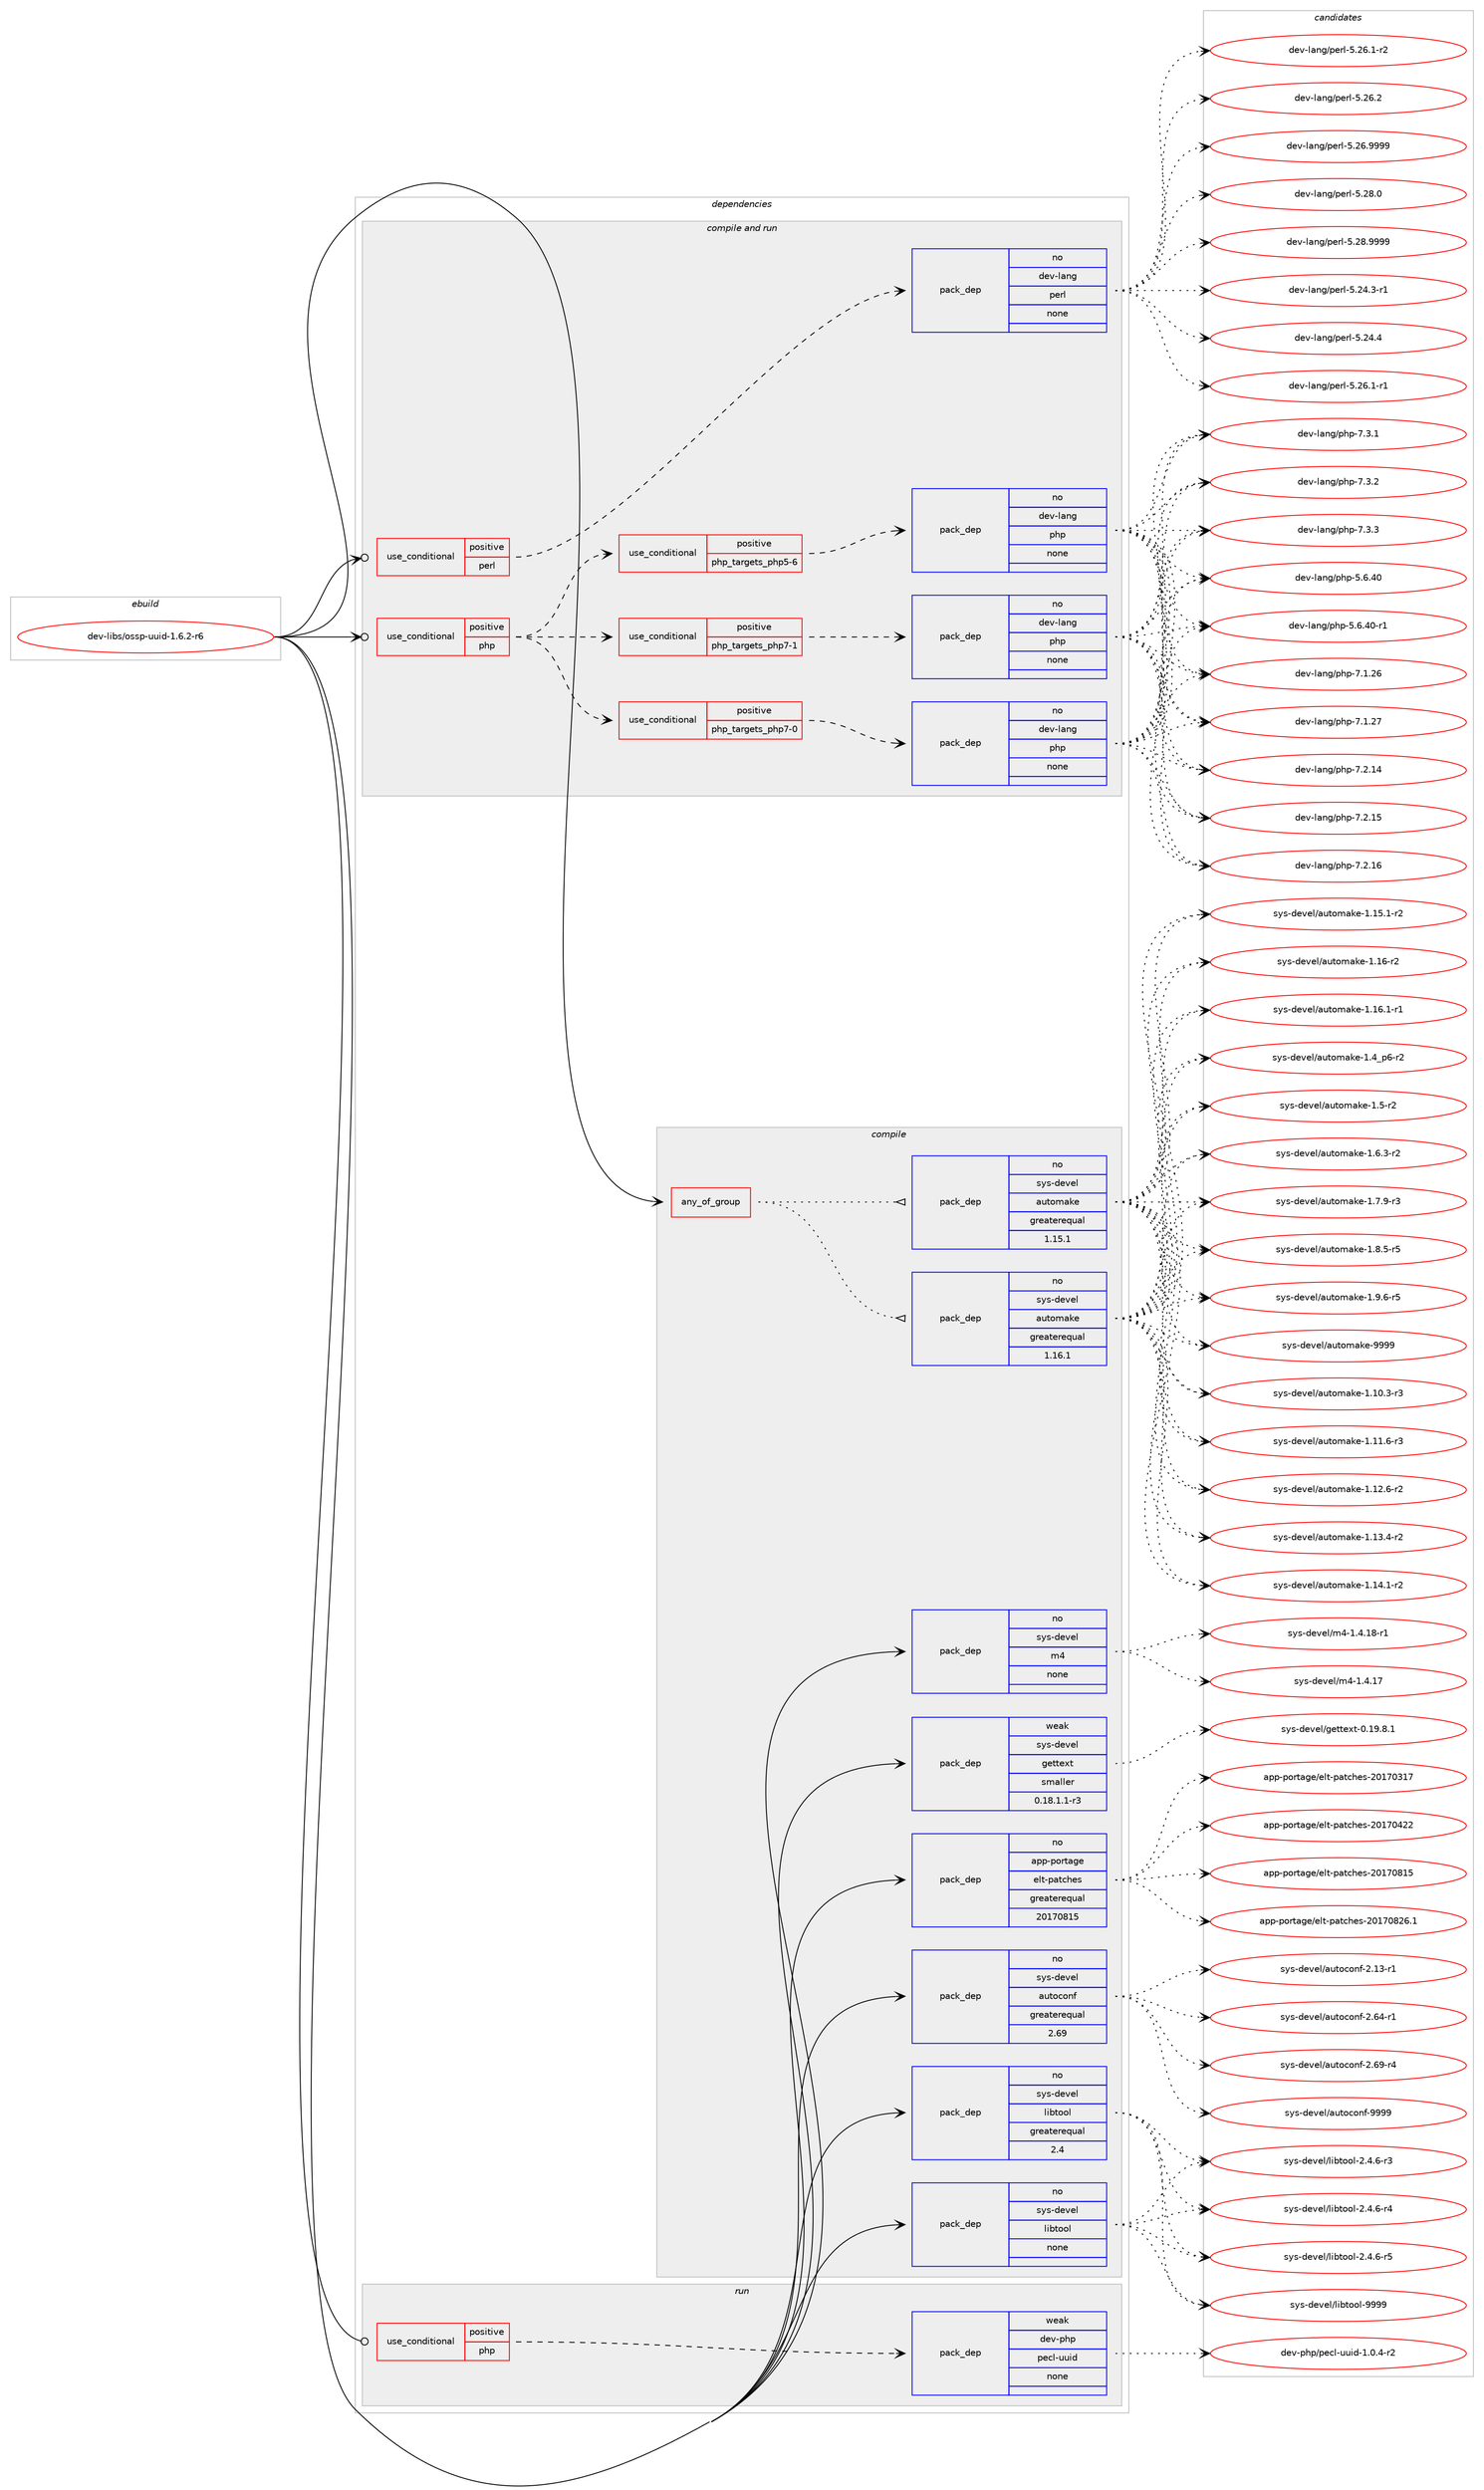 digraph prolog {

# *************
# Graph options
# *************

newrank=true;
concentrate=true;
compound=true;
graph [rankdir=LR,fontname=Helvetica,fontsize=10,ranksep=1.5];#, ranksep=2.5, nodesep=0.2];
edge  [arrowhead=vee];
node  [fontname=Helvetica,fontsize=10];

# **********
# The ebuild
# **********

subgraph cluster_leftcol {
color=gray;
rank=same;
label=<<i>ebuild</i>>;
id [label="dev-libs/ossp-uuid-1.6.2-r6", color=red, width=4, href="../dev-libs/ossp-uuid-1.6.2-r6.svg"];
}

# ****************
# The dependencies
# ****************

subgraph cluster_midcol {
color=gray;
label=<<i>dependencies</i>>;
subgraph cluster_compile {
fillcolor="#eeeeee";
style=filled;
label=<<i>compile</i>>;
subgraph any22392 {
dependency1371264 [label=<<TABLE BORDER="0" CELLBORDER="1" CELLSPACING="0" CELLPADDING="4"><TR><TD CELLPADDING="10">any_of_group</TD></TR></TABLE>>, shape=none, color=red];subgraph pack981557 {
dependency1371265 [label=<<TABLE BORDER="0" CELLBORDER="1" CELLSPACING="0" CELLPADDING="4" WIDTH="220"><TR><TD ROWSPAN="6" CELLPADDING="30">pack_dep</TD></TR><TR><TD WIDTH="110">no</TD></TR><TR><TD>sys-devel</TD></TR><TR><TD>automake</TD></TR><TR><TD>greaterequal</TD></TR><TR><TD>1.16.1</TD></TR></TABLE>>, shape=none, color=blue];
}
dependency1371264:e -> dependency1371265:w [weight=20,style="dotted",arrowhead="oinv"];
subgraph pack981558 {
dependency1371266 [label=<<TABLE BORDER="0" CELLBORDER="1" CELLSPACING="0" CELLPADDING="4" WIDTH="220"><TR><TD ROWSPAN="6" CELLPADDING="30">pack_dep</TD></TR><TR><TD WIDTH="110">no</TD></TR><TR><TD>sys-devel</TD></TR><TR><TD>automake</TD></TR><TR><TD>greaterequal</TD></TR><TR><TD>1.15.1</TD></TR></TABLE>>, shape=none, color=blue];
}
dependency1371264:e -> dependency1371266:w [weight=20,style="dotted",arrowhead="oinv"];
}
id:e -> dependency1371264:w [weight=20,style="solid",arrowhead="vee"];
subgraph pack981559 {
dependency1371267 [label=<<TABLE BORDER="0" CELLBORDER="1" CELLSPACING="0" CELLPADDING="4" WIDTH="220"><TR><TD ROWSPAN="6" CELLPADDING="30">pack_dep</TD></TR><TR><TD WIDTH="110">no</TD></TR><TR><TD>app-portage</TD></TR><TR><TD>elt-patches</TD></TR><TR><TD>greaterequal</TD></TR><TR><TD>20170815</TD></TR></TABLE>>, shape=none, color=blue];
}
id:e -> dependency1371267:w [weight=20,style="solid",arrowhead="vee"];
subgraph pack981560 {
dependency1371268 [label=<<TABLE BORDER="0" CELLBORDER="1" CELLSPACING="0" CELLPADDING="4" WIDTH="220"><TR><TD ROWSPAN="6" CELLPADDING="30">pack_dep</TD></TR><TR><TD WIDTH="110">no</TD></TR><TR><TD>sys-devel</TD></TR><TR><TD>autoconf</TD></TR><TR><TD>greaterequal</TD></TR><TR><TD>2.69</TD></TR></TABLE>>, shape=none, color=blue];
}
id:e -> dependency1371268:w [weight=20,style="solid",arrowhead="vee"];
subgraph pack981561 {
dependency1371269 [label=<<TABLE BORDER="0" CELLBORDER="1" CELLSPACING="0" CELLPADDING="4" WIDTH="220"><TR><TD ROWSPAN="6" CELLPADDING="30">pack_dep</TD></TR><TR><TD WIDTH="110">no</TD></TR><TR><TD>sys-devel</TD></TR><TR><TD>libtool</TD></TR><TR><TD>greaterequal</TD></TR><TR><TD>2.4</TD></TR></TABLE>>, shape=none, color=blue];
}
id:e -> dependency1371269:w [weight=20,style="solid",arrowhead="vee"];
subgraph pack981562 {
dependency1371270 [label=<<TABLE BORDER="0" CELLBORDER="1" CELLSPACING="0" CELLPADDING="4" WIDTH="220"><TR><TD ROWSPAN="6" CELLPADDING="30">pack_dep</TD></TR><TR><TD WIDTH="110">no</TD></TR><TR><TD>sys-devel</TD></TR><TR><TD>libtool</TD></TR><TR><TD>none</TD></TR><TR><TD></TD></TR></TABLE>>, shape=none, color=blue];
}
id:e -> dependency1371270:w [weight=20,style="solid",arrowhead="vee"];
subgraph pack981563 {
dependency1371271 [label=<<TABLE BORDER="0" CELLBORDER="1" CELLSPACING="0" CELLPADDING="4" WIDTH="220"><TR><TD ROWSPAN="6" CELLPADDING="30">pack_dep</TD></TR><TR><TD WIDTH="110">no</TD></TR><TR><TD>sys-devel</TD></TR><TR><TD>m4</TD></TR><TR><TD>none</TD></TR><TR><TD></TD></TR></TABLE>>, shape=none, color=blue];
}
id:e -> dependency1371271:w [weight=20,style="solid",arrowhead="vee"];
subgraph pack981564 {
dependency1371272 [label=<<TABLE BORDER="0" CELLBORDER="1" CELLSPACING="0" CELLPADDING="4" WIDTH="220"><TR><TD ROWSPAN="6" CELLPADDING="30">pack_dep</TD></TR><TR><TD WIDTH="110">weak</TD></TR><TR><TD>sys-devel</TD></TR><TR><TD>gettext</TD></TR><TR><TD>smaller</TD></TR><TR><TD>0.18.1.1-r3</TD></TR></TABLE>>, shape=none, color=blue];
}
id:e -> dependency1371272:w [weight=20,style="solid",arrowhead="vee"];
}
subgraph cluster_compileandrun {
fillcolor="#eeeeee";
style=filled;
label=<<i>compile and run</i>>;
subgraph cond366751 {
dependency1371273 [label=<<TABLE BORDER="0" CELLBORDER="1" CELLSPACING="0" CELLPADDING="4"><TR><TD ROWSPAN="3" CELLPADDING="10">use_conditional</TD></TR><TR><TD>positive</TD></TR><TR><TD>perl</TD></TR></TABLE>>, shape=none, color=red];
subgraph pack981565 {
dependency1371274 [label=<<TABLE BORDER="0" CELLBORDER="1" CELLSPACING="0" CELLPADDING="4" WIDTH="220"><TR><TD ROWSPAN="6" CELLPADDING="30">pack_dep</TD></TR><TR><TD WIDTH="110">no</TD></TR><TR><TD>dev-lang</TD></TR><TR><TD>perl</TD></TR><TR><TD>none</TD></TR><TR><TD></TD></TR></TABLE>>, shape=none, color=blue];
}
dependency1371273:e -> dependency1371274:w [weight=20,style="dashed",arrowhead="vee"];
}
id:e -> dependency1371273:w [weight=20,style="solid",arrowhead="odotvee"];
subgraph cond366752 {
dependency1371275 [label=<<TABLE BORDER="0" CELLBORDER="1" CELLSPACING="0" CELLPADDING="4"><TR><TD ROWSPAN="3" CELLPADDING="10">use_conditional</TD></TR><TR><TD>positive</TD></TR><TR><TD>php</TD></TR></TABLE>>, shape=none, color=red];
subgraph cond366753 {
dependency1371276 [label=<<TABLE BORDER="0" CELLBORDER="1" CELLSPACING="0" CELLPADDING="4"><TR><TD ROWSPAN="3" CELLPADDING="10">use_conditional</TD></TR><TR><TD>positive</TD></TR><TR><TD>php_targets_php5-6</TD></TR></TABLE>>, shape=none, color=red];
subgraph pack981566 {
dependency1371277 [label=<<TABLE BORDER="0" CELLBORDER="1" CELLSPACING="0" CELLPADDING="4" WIDTH="220"><TR><TD ROWSPAN="6" CELLPADDING="30">pack_dep</TD></TR><TR><TD WIDTH="110">no</TD></TR><TR><TD>dev-lang</TD></TR><TR><TD>php</TD></TR><TR><TD>none</TD></TR><TR><TD></TD></TR></TABLE>>, shape=none, color=blue];
}
dependency1371276:e -> dependency1371277:w [weight=20,style="dashed",arrowhead="vee"];
}
dependency1371275:e -> dependency1371276:w [weight=20,style="dashed",arrowhead="vee"];
subgraph cond366754 {
dependency1371278 [label=<<TABLE BORDER="0" CELLBORDER="1" CELLSPACING="0" CELLPADDING="4"><TR><TD ROWSPAN="3" CELLPADDING="10">use_conditional</TD></TR><TR><TD>positive</TD></TR><TR><TD>php_targets_php7-0</TD></TR></TABLE>>, shape=none, color=red];
subgraph pack981567 {
dependency1371279 [label=<<TABLE BORDER="0" CELLBORDER="1" CELLSPACING="0" CELLPADDING="4" WIDTH="220"><TR><TD ROWSPAN="6" CELLPADDING="30">pack_dep</TD></TR><TR><TD WIDTH="110">no</TD></TR><TR><TD>dev-lang</TD></TR><TR><TD>php</TD></TR><TR><TD>none</TD></TR><TR><TD></TD></TR></TABLE>>, shape=none, color=blue];
}
dependency1371278:e -> dependency1371279:w [weight=20,style="dashed",arrowhead="vee"];
}
dependency1371275:e -> dependency1371278:w [weight=20,style="dashed",arrowhead="vee"];
subgraph cond366755 {
dependency1371280 [label=<<TABLE BORDER="0" CELLBORDER="1" CELLSPACING="0" CELLPADDING="4"><TR><TD ROWSPAN="3" CELLPADDING="10">use_conditional</TD></TR><TR><TD>positive</TD></TR><TR><TD>php_targets_php7-1</TD></TR></TABLE>>, shape=none, color=red];
subgraph pack981568 {
dependency1371281 [label=<<TABLE BORDER="0" CELLBORDER="1" CELLSPACING="0" CELLPADDING="4" WIDTH="220"><TR><TD ROWSPAN="6" CELLPADDING="30">pack_dep</TD></TR><TR><TD WIDTH="110">no</TD></TR><TR><TD>dev-lang</TD></TR><TR><TD>php</TD></TR><TR><TD>none</TD></TR><TR><TD></TD></TR></TABLE>>, shape=none, color=blue];
}
dependency1371280:e -> dependency1371281:w [weight=20,style="dashed",arrowhead="vee"];
}
dependency1371275:e -> dependency1371280:w [weight=20,style="dashed",arrowhead="vee"];
}
id:e -> dependency1371275:w [weight=20,style="solid",arrowhead="odotvee"];
}
subgraph cluster_run {
fillcolor="#eeeeee";
style=filled;
label=<<i>run</i>>;
subgraph cond366756 {
dependency1371282 [label=<<TABLE BORDER="0" CELLBORDER="1" CELLSPACING="0" CELLPADDING="4"><TR><TD ROWSPAN="3" CELLPADDING="10">use_conditional</TD></TR><TR><TD>positive</TD></TR><TR><TD>php</TD></TR></TABLE>>, shape=none, color=red];
subgraph pack981569 {
dependency1371283 [label=<<TABLE BORDER="0" CELLBORDER="1" CELLSPACING="0" CELLPADDING="4" WIDTH="220"><TR><TD ROWSPAN="6" CELLPADDING="30">pack_dep</TD></TR><TR><TD WIDTH="110">weak</TD></TR><TR><TD>dev-php</TD></TR><TR><TD>pecl-uuid</TD></TR><TR><TD>none</TD></TR><TR><TD></TD></TR></TABLE>>, shape=none, color=blue];
}
dependency1371282:e -> dependency1371283:w [weight=20,style="dashed",arrowhead="vee"];
}
id:e -> dependency1371282:w [weight=20,style="solid",arrowhead="odot"];
}
}

# **************
# The candidates
# **************

subgraph cluster_choices {
rank=same;
color=gray;
label=<<i>candidates</i>>;

subgraph choice981557 {
color=black;
nodesep=1;
choice11512111545100101118101108479711711611110997107101454946494846514511451 [label="sys-devel/automake-1.10.3-r3", color=red, width=4,href="../sys-devel/automake-1.10.3-r3.svg"];
choice11512111545100101118101108479711711611110997107101454946494946544511451 [label="sys-devel/automake-1.11.6-r3", color=red, width=4,href="../sys-devel/automake-1.11.6-r3.svg"];
choice11512111545100101118101108479711711611110997107101454946495046544511450 [label="sys-devel/automake-1.12.6-r2", color=red, width=4,href="../sys-devel/automake-1.12.6-r2.svg"];
choice11512111545100101118101108479711711611110997107101454946495146524511450 [label="sys-devel/automake-1.13.4-r2", color=red, width=4,href="../sys-devel/automake-1.13.4-r2.svg"];
choice11512111545100101118101108479711711611110997107101454946495246494511450 [label="sys-devel/automake-1.14.1-r2", color=red, width=4,href="../sys-devel/automake-1.14.1-r2.svg"];
choice11512111545100101118101108479711711611110997107101454946495346494511450 [label="sys-devel/automake-1.15.1-r2", color=red, width=4,href="../sys-devel/automake-1.15.1-r2.svg"];
choice1151211154510010111810110847971171161111099710710145494649544511450 [label="sys-devel/automake-1.16-r2", color=red, width=4,href="../sys-devel/automake-1.16-r2.svg"];
choice11512111545100101118101108479711711611110997107101454946495446494511449 [label="sys-devel/automake-1.16.1-r1", color=red, width=4,href="../sys-devel/automake-1.16.1-r1.svg"];
choice115121115451001011181011084797117116111109971071014549465295112544511450 [label="sys-devel/automake-1.4_p6-r2", color=red, width=4,href="../sys-devel/automake-1.4_p6-r2.svg"];
choice11512111545100101118101108479711711611110997107101454946534511450 [label="sys-devel/automake-1.5-r2", color=red, width=4,href="../sys-devel/automake-1.5-r2.svg"];
choice115121115451001011181011084797117116111109971071014549465446514511450 [label="sys-devel/automake-1.6.3-r2", color=red, width=4,href="../sys-devel/automake-1.6.3-r2.svg"];
choice115121115451001011181011084797117116111109971071014549465546574511451 [label="sys-devel/automake-1.7.9-r3", color=red, width=4,href="../sys-devel/automake-1.7.9-r3.svg"];
choice115121115451001011181011084797117116111109971071014549465646534511453 [label="sys-devel/automake-1.8.5-r5", color=red, width=4,href="../sys-devel/automake-1.8.5-r5.svg"];
choice115121115451001011181011084797117116111109971071014549465746544511453 [label="sys-devel/automake-1.9.6-r5", color=red, width=4,href="../sys-devel/automake-1.9.6-r5.svg"];
choice115121115451001011181011084797117116111109971071014557575757 [label="sys-devel/automake-9999", color=red, width=4,href="../sys-devel/automake-9999.svg"];
dependency1371265:e -> choice11512111545100101118101108479711711611110997107101454946494846514511451:w [style=dotted,weight="100"];
dependency1371265:e -> choice11512111545100101118101108479711711611110997107101454946494946544511451:w [style=dotted,weight="100"];
dependency1371265:e -> choice11512111545100101118101108479711711611110997107101454946495046544511450:w [style=dotted,weight="100"];
dependency1371265:e -> choice11512111545100101118101108479711711611110997107101454946495146524511450:w [style=dotted,weight="100"];
dependency1371265:e -> choice11512111545100101118101108479711711611110997107101454946495246494511450:w [style=dotted,weight="100"];
dependency1371265:e -> choice11512111545100101118101108479711711611110997107101454946495346494511450:w [style=dotted,weight="100"];
dependency1371265:e -> choice1151211154510010111810110847971171161111099710710145494649544511450:w [style=dotted,weight="100"];
dependency1371265:e -> choice11512111545100101118101108479711711611110997107101454946495446494511449:w [style=dotted,weight="100"];
dependency1371265:e -> choice115121115451001011181011084797117116111109971071014549465295112544511450:w [style=dotted,weight="100"];
dependency1371265:e -> choice11512111545100101118101108479711711611110997107101454946534511450:w [style=dotted,weight="100"];
dependency1371265:e -> choice115121115451001011181011084797117116111109971071014549465446514511450:w [style=dotted,weight="100"];
dependency1371265:e -> choice115121115451001011181011084797117116111109971071014549465546574511451:w [style=dotted,weight="100"];
dependency1371265:e -> choice115121115451001011181011084797117116111109971071014549465646534511453:w [style=dotted,weight="100"];
dependency1371265:e -> choice115121115451001011181011084797117116111109971071014549465746544511453:w [style=dotted,weight="100"];
dependency1371265:e -> choice115121115451001011181011084797117116111109971071014557575757:w [style=dotted,weight="100"];
}
subgraph choice981558 {
color=black;
nodesep=1;
choice11512111545100101118101108479711711611110997107101454946494846514511451 [label="sys-devel/automake-1.10.3-r3", color=red, width=4,href="../sys-devel/automake-1.10.3-r3.svg"];
choice11512111545100101118101108479711711611110997107101454946494946544511451 [label="sys-devel/automake-1.11.6-r3", color=red, width=4,href="../sys-devel/automake-1.11.6-r3.svg"];
choice11512111545100101118101108479711711611110997107101454946495046544511450 [label="sys-devel/automake-1.12.6-r2", color=red, width=4,href="../sys-devel/automake-1.12.6-r2.svg"];
choice11512111545100101118101108479711711611110997107101454946495146524511450 [label="sys-devel/automake-1.13.4-r2", color=red, width=4,href="../sys-devel/automake-1.13.4-r2.svg"];
choice11512111545100101118101108479711711611110997107101454946495246494511450 [label="sys-devel/automake-1.14.1-r2", color=red, width=4,href="../sys-devel/automake-1.14.1-r2.svg"];
choice11512111545100101118101108479711711611110997107101454946495346494511450 [label="sys-devel/automake-1.15.1-r2", color=red, width=4,href="../sys-devel/automake-1.15.1-r2.svg"];
choice1151211154510010111810110847971171161111099710710145494649544511450 [label="sys-devel/automake-1.16-r2", color=red, width=4,href="../sys-devel/automake-1.16-r2.svg"];
choice11512111545100101118101108479711711611110997107101454946495446494511449 [label="sys-devel/automake-1.16.1-r1", color=red, width=4,href="../sys-devel/automake-1.16.1-r1.svg"];
choice115121115451001011181011084797117116111109971071014549465295112544511450 [label="sys-devel/automake-1.4_p6-r2", color=red, width=4,href="../sys-devel/automake-1.4_p6-r2.svg"];
choice11512111545100101118101108479711711611110997107101454946534511450 [label="sys-devel/automake-1.5-r2", color=red, width=4,href="../sys-devel/automake-1.5-r2.svg"];
choice115121115451001011181011084797117116111109971071014549465446514511450 [label="sys-devel/automake-1.6.3-r2", color=red, width=4,href="../sys-devel/automake-1.6.3-r2.svg"];
choice115121115451001011181011084797117116111109971071014549465546574511451 [label="sys-devel/automake-1.7.9-r3", color=red, width=4,href="../sys-devel/automake-1.7.9-r3.svg"];
choice115121115451001011181011084797117116111109971071014549465646534511453 [label="sys-devel/automake-1.8.5-r5", color=red, width=4,href="../sys-devel/automake-1.8.5-r5.svg"];
choice115121115451001011181011084797117116111109971071014549465746544511453 [label="sys-devel/automake-1.9.6-r5", color=red, width=4,href="../sys-devel/automake-1.9.6-r5.svg"];
choice115121115451001011181011084797117116111109971071014557575757 [label="sys-devel/automake-9999", color=red, width=4,href="../sys-devel/automake-9999.svg"];
dependency1371266:e -> choice11512111545100101118101108479711711611110997107101454946494846514511451:w [style=dotted,weight="100"];
dependency1371266:e -> choice11512111545100101118101108479711711611110997107101454946494946544511451:w [style=dotted,weight="100"];
dependency1371266:e -> choice11512111545100101118101108479711711611110997107101454946495046544511450:w [style=dotted,weight="100"];
dependency1371266:e -> choice11512111545100101118101108479711711611110997107101454946495146524511450:w [style=dotted,weight="100"];
dependency1371266:e -> choice11512111545100101118101108479711711611110997107101454946495246494511450:w [style=dotted,weight="100"];
dependency1371266:e -> choice11512111545100101118101108479711711611110997107101454946495346494511450:w [style=dotted,weight="100"];
dependency1371266:e -> choice1151211154510010111810110847971171161111099710710145494649544511450:w [style=dotted,weight="100"];
dependency1371266:e -> choice11512111545100101118101108479711711611110997107101454946495446494511449:w [style=dotted,weight="100"];
dependency1371266:e -> choice115121115451001011181011084797117116111109971071014549465295112544511450:w [style=dotted,weight="100"];
dependency1371266:e -> choice11512111545100101118101108479711711611110997107101454946534511450:w [style=dotted,weight="100"];
dependency1371266:e -> choice115121115451001011181011084797117116111109971071014549465446514511450:w [style=dotted,weight="100"];
dependency1371266:e -> choice115121115451001011181011084797117116111109971071014549465546574511451:w [style=dotted,weight="100"];
dependency1371266:e -> choice115121115451001011181011084797117116111109971071014549465646534511453:w [style=dotted,weight="100"];
dependency1371266:e -> choice115121115451001011181011084797117116111109971071014549465746544511453:w [style=dotted,weight="100"];
dependency1371266:e -> choice115121115451001011181011084797117116111109971071014557575757:w [style=dotted,weight="100"];
}
subgraph choice981559 {
color=black;
nodesep=1;
choice97112112451121111141169710310147101108116451129711699104101115455048495548514955 [label="app-portage/elt-patches-20170317", color=red, width=4,href="../app-portage/elt-patches-20170317.svg"];
choice97112112451121111141169710310147101108116451129711699104101115455048495548525050 [label="app-portage/elt-patches-20170422", color=red, width=4,href="../app-portage/elt-patches-20170422.svg"];
choice97112112451121111141169710310147101108116451129711699104101115455048495548564953 [label="app-portage/elt-patches-20170815", color=red, width=4,href="../app-portage/elt-patches-20170815.svg"];
choice971121124511211111411697103101471011081164511297116991041011154550484955485650544649 [label="app-portage/elt-patches-20170826.1", color=red, width=4,href="../app-portage/elt-patches-20170826.1.svg"];
dependency1371267:e -> choice97112112451121111141169710310147101108116451129711699104101115455048495548514955:w [style=dotted,weight="100"];
dependency1371267:e -> choice97112112451121111141169710310147101108116451129711699104101115455048495548525050:w [style=dotted,weight="100"];
dependency1371267:e -> choice97112112451121111141169710310147101108116451129711699104101115455048495548564953:w [style=dotted,weight="100"];
dependency1371267:e -> choice971121124511211111411697103101471011081164511297116991041011154550484955485650544649:w [style=dotted,weight="100"];
}
subgraph choice981560 {
color=black;
nodesep=1;
choice1151211154510010111810110847971171161119911111010245504649514511449 [label="sys-devel/autoconf-2.13-r1", color=red, width=4,href="../sys-devel/autoconf-2.13-r1.svg"];
choice1151211154510010111810110847971171161119911111010245504654524511449 [label="sys-devel/autoconf-2.64-r1", color=red, width=4,href="../sys-devel/autoconf-2.64-r1.svg"];
choice1151211154510010111810110847971171161119911111010245504654574511452 [label="sys-devel/autoconf-2.69-r4", color=red, width=4,href="../sys-devel/autoconf-2.69-r4.svg"];
choice115121115451001011181011084797117116111991111101024557575757 [label="sys-devel/autoconf-9999", color=red, width=4,href="../sys-devel/autoconf-9999.svg"];
dependency1371268:e -> choice1151211154510010111810110847971171161119911111010245504649514511449:w [style=dotted,weight="100"];
dependency1371268:e -> choice1151211154510010111810110847971171161119911111010245504654524511449:w [style=dotted,weight="100"];
dependency1371268:e -> choice1151211154510010111810110847971171161119911111010245504654574511452:w [style=dotted,weight="100"];
dependency1371268:e -> choice115121115451001011181011084797117116111991111101024557575757:w [style=dotted,weight="100"];
}
subgraph choice981561 {
color=black;
nodesep=1;
choice1151211154510010111810110847108105981161111111084550465246544511451 [label="sys-devel/libtool-2.4.6-r3", color=red, width=4,href="../sys-devel/libtool-2.4.6-r3.svg"];
choice1151211154510010111810110847108105981161111111084550465246544511452 [label="sys-devel/libtool-2.4.6-r4", color=red, width=4,href="../sys-devel/libtool-2.4.6-r4.svg"];
choice1151211154510010111810110847108105981161111111084550465246544511453 [label="sys-devel/libtool-2.4.6-r5", color=red, width=4,href="../sys-devel/libtool-2.4.6-r5.svg"];
choice1151211154510010111810110847108105981161111111084557575757 [label="sys-devel/libtool-9999", color=red, width=4,href="../sys-devel/libtool-9999.svg"];
dependency1371269:e -> choice1151211154510010111810110847108105981161111111084550465246544511451:w [style=dotted,weight="100"];
dependency1371269:e -> choice1151211154510010111810110847108105981161111111084550465246544511452:w [style=dotted,weight="100"];
dependency1371269:e -> choice1151211154510010111810110847108105981161111111084550465246544511453:w [style=dotted,weight="100"];
dependency1371269:e -> choice1151211154510010111810110847108105981161111111084557575757:w [style=dotted,weight="100"];
}
subgraph choice981562 {
color=black;
nodesep=1;
choice1151211154510010111810110847108105981161111111084550465246544511451 [label="sys-devel/libtool-2.4.6-r3", color=red, width=4,href="../sys-devel/libtool-2.4.6-r3.svg"];
choice1151211154510010111810110847108105981161111111084550465246544511452 [label="sys-devel/libtool-2.4.6-r4", color=red, width=4,href="../sys-devel/libtool-2.4.6-r4.svg"];
choice1151211154510010111810110847108105981161111111084550465246544511453 [label="sys-devel/libtool-2.4.6-r5", color=red, width=4,href="../sys-devel/libtool-2.4.6-r5.svg"];
choice1151211154510010111810110847108105981161111111084557575757 [label="sys-devel/libtool-9999", color=red, width=4,href="../sys-devel/libtool-9999.svg"];
dependency1371270:e -> choice1151211154510010111810110847108105981161111111084550465246544511451:w [style=dotted,weight="100"];
dependency1371270:e -> choice1151211154510010111810110847108105981161111111084550465246544511452:w [style=dotted,weight="100"];
dependency1371270:e -> choice1151211154510010111810110847108105981161111111084550465246544511453:w [style=dotted,weight="100"];
dependency1371270:e -> choice1151211154510010111810110847108105981161111111084557575757:w [style=dotted,weight="100"];
}
subgraph choice981563 {
color=black;
nodesep=1;
choice11512111545100101118101108471095245494652464955 [label="sys-devel/m4-1.4.17", color=red, width=4,href="../sys-devel/m4-1.4.17.svg"];
choice115121115451001011181011084710952454946524649564511449 [label="sys-devel/m4-1.4.18-r1", color=red, width=4,href="../sys-devel/m4-1.4.18-r1.svg"];
dependency1371271:e -> choice11512111545100101118101108471095245494652464955:w [style=dotted,weight="100"];
dependency1371271:e -> choice115121115451001011181011084710952454946524649564511449:w [style=dotted,weight="100"];
}
subgraph choice981564 {
color=black;
nodesep=1;
choice1151211154510010111810110847103101116116101120116454846495746564649 [label="sys-devel/gettext-0.19.8.1", color=red, width=4,href="../sys-devel/gettext-0.19.8.1.svg"];
dependency1371272:e -> choice1151211154510010111810110847103101116116101120116454846495746564649:w [style=dotted,weight="100"];
}
subgraph choice981565 {
color=black;
nodesep=1;
choice100101118451089711010347112101114108455346505246514511449 [label="dev-lang/perl-5.24.3-r1", color=red, width=4,href="../dev-lang/perl-5.24.3-r1.svg"];
choice10010111845108971101034711210111410845534650524652 [label="dev-lang/perl-5.24.4", color=red, width=4,href="../dev-lang/perl-5.24.4.svg"];
choice100101118451089711010347112101114108455346505446494511449 [label="dev-lang/perl-5.26.1-r1", color=red, width=4,href="../dev-lang/perl-5.26.1-r1.svg"];
choice100101118451089711010347112101114108455346505446494511450 [label="dev-lang/perl-5.26.1-r2", color=red, width=4,href="../dev-lang/perl-5.26.1-r2.svg"];
choice10010111845108971101034711210111410845534650544650 [label="dev-lang/perl-5.26.2", color=red, width=4,href="../dev-lang/perl-5.26.2.svg"];
choice10010111845108971101034711210111410845534650544657575757 [label="dev-lang/perl-5.26.9999", color=red, width=4,href="../dev-lang/perl-5.26.9999.svg"];
choice10010111845108971101034711210111410845534650564648 [label="dev-lang/perl-5.28.0", color=red, width=4,href="../dev-lang/perl-5.28.0.svg"];
choice10010111845108971101034711210111410845534650564657575757 [label="dev-lang/perl-5.28.9999", color=red, width=4,href="../dev-lang/perl-5.28.9999.svg"];
dependency1371274:e -> choice100101118451089711010347112101114108455346505246514511449:w [style=dotted,weight="100"];
dependency1371274:e -> choice10010111845108971101034711210111410845534650524652:w [style=dotted,weight="100"];
dependency1371274:e -> choice100101118451089711010347112101114108455346505446494511449:w [style=dotted,weight="100"];
dependency1371274:e -> choice100101118451089711010347112101114108455346505446494511450:w [style=dotted,weight="100"];
dependency1371274:e -> choice10010111845108971101034711210111410845534650544650:w [style=dotted,weight="100"];
dependency1371274:e -> choice10010111845108971101034711210111410845534650544657575757:w [style=dotted,weight="100"];
dependency1371274:e -> choice10010111845108971101034711210111410845534650564648:w [style=dotted,weight="100"];
dependency1371274:e -> choice10010111845108971101034711210111410845534650564657575757:w [style=dotted,weight="100"];
}
subgraph choice981566 {
color=black;
nodesep=1;
choice10010111845108971101034711210411245534654465248 [label="dev-lang/php-5.6.40", color=red, width=4,href="../dev-lang/php-5.6.40.svg"];
choice100101118451089711010347112104112455346544652484511449 [label="dev-lang/php-5.6.40-r1", color=red, width=4,href="../dev-lang/php-5.6.40-r1.svg"];
choice10010111845108971101034711210411245554649465054 [label="dev-lang/php-7.1.26", color=red, width=4,href="../dev-lang/php-7.1.26.svg"];
choice10010111845108971101034711210411245554649465055 [label="dev-lang/php-7.1.27", color=red, width=4,href="../dev-lang/php-7.1.27.svg"];
choice10010111845108971101034711210411245554650464952 [label="dev-lang/php-7.2.14", color=red, width=4,href="../dev-lang/php-7.2.14.svg"];
choice10010111845108971101034711210411245554650464953 [label="dev-lang/php-7.2.15", color=red, width=4,href="../dev-lang/php-7.2.15.svg"];
choice10010111845108971101034711210411245554650464954 [label="dev-lang/php-7.2.16", color=red, width=4,href="../dev-lang/php-7.2.16.svg"];
choice100101118451089711010347112104112455546514649 [label="dev-lang/php-7.3.1", color=red, width=4,href="../dev-lang/php-7.3.1.svg"];
choice100101118451089711010347112104112455546514650 [label="dev-lang/php-7.3.2", color=red, width=4,href="../dev-lang/php-7.3.2.svg"];
choice100101118451089711010347112104112455546514651 [label="dev-lang/php-7.3.3", color=red, width=4,href="../dev-lang/php-7.3.3.svg"];
dependency1371277:e -> choice10010111845108971101034711210411245534654465248:w [style=dotted,weight="100"];
dependency1371277:e -> choice100101118451089711010347112104112455346544652484511449:w [style=dotted,weight="100"];
dependency1371277:e -> choice10010111845108971101034711210411245554649465054:w [style=dotted,weight="100"];
dependency1371277:e -> choice10010111845108971101034711210411245554649465055:w [style=dotted,weight="100"];
dependency1371277:e -> choice10010111845108971101034711210411245554650464952:w [style=dotted,weight="100"];
dependency1371277:e -> choice10010111845108971101034711210411245554650464953:w [style=dotted,weight="100"];
dependency1371277:e -> choice10010111845108971101034711210411245554650464954:w [style=dotted,weight="100"];
dependency1371277:e -> choice100101118451089711010347112104112455546514649:w [style=dotted,weight="100"];
dependency1371277:e -> choice100101118451089711010347112104112455546514650:w [style=dotted,weight="100"];
dependency1371277:e -> choice100101118451089711010347112104112455546514651:w [style=dotted,weight="100"];
}
subgraph choice981567 {
color=black;
nodesep=1;
choice10010111845108971101034711210411245534654465248 [label="dev-lang/php-5.6.40", color=red, width=4,href="../dev-lang/php-5.6.40.svg"];
choice100101118451089711010347112104112455346544652484511449 [label="dev-lang/php-5.6.40-r1", color=red, width=4,href="../dev-lang/php-5.6.40-r1.svg"];
choice10010111845108971101034711210411245554649465054 [label="dev-lang/php-7.1.26", color=red, width=4,href="../dev-lang/php-7.1.26.svg"];
choice10010111845108971101034711210411245554649465055 [label="dev-lang/php-7.1.27", color=red, width=4,href="../dev-lang/php-7.1.27.svg"];
choice10010111845108971101034711210411245554650464952 [label="dev-lang/php-7.2.14", color=red, width=4,href="../dev-lang/php-7.2.14.svg"];
choice10010111845108971101034711210411245554650464953 [label="dev-lang/php-7.2.15", color=red, width=4,href="../dev-lang/php-7.2.15.svg"];
choice10010111845108971101034711210411245554650464954 [label="dev-lang/php-7.2.16", color=red, width=4,href="../dev-lang/php-7.2.16.svg"];
choice100101118451089711010347112104112455546514649 [label="dev-lang/php-7.3.1", color=red, width=4,href="../dev-lang/php-7.3.1.svg"];
choice100101118451089711010347112104112455546514650 [label="dev-lang/php-7.3.2", color=red, width=4,href="../dev-lang/php-7.3.2.svg"];
choice100101118451089711010347112104112455546514651 [label="dev-lang/php-7.3.3", color=red, width=4,href="../dev-lang/php-7.3.3.svg"];
dependency1371279:e -> choice10010111845108971101034711210411245534654465248:w [style=dotted,weight="100"];
dependency1371279:e -> choice100101118451089711010347112104112455346544652484511449:w [style=dotted,weight="100"];
dependency1371279:e -> choice10010111845108971101034711210411245554649465054:w [style=dotted,weight="100"];
dependency1371279:e -> choice10010111845108971101034711210411245554649465055:w [style=dotted,weight="100"];
dependency1371279:e -> choice10010111845108971101034711210411245554650464952:w [style=dotted,weight="100"];
dependency1371279:e -> choice10010111845108971101034711210411245554650464953:w [style=dotted,weight="100"];
dependency1371279:e -> choice10010111845108971101034711210411245554650464954:w [style=dotted,weight="100"];
dependency1371279:e -> choice100101118451089711010347112104112455546514649:w [style=dotted,weight="100"];
dependency1371279:e -> choice100101118451089711010347112104112455546514650:w [style=dotted,weight="100"];
dependency1371279:e -> choice100101118451089711010347112104112455546514651:w [style=dotted,weight="100"];
}
subgraph choice981568 {
color=black;
nodesep=1;
choice10010111845108971101034711210411245534654465248 [label="dev-lang/php-5.6.40", color=red, width=4,href="../dev-lang/php-5.6.40.svg"];
choice100101118451089711010347112104112455346544652484511449 [label="dev-lang/php-5.6.40-r1", color=red, width=4,href="../dev-lang/php-5.6.40-r1.svg"];
choice10010111845108971101034711210411245554649465054 [label="dev-lang/php-7.1.26", color=red, width=4,href="../dev-lang/php-7.1.26.svg"];
choice10010111845108971101034711210411245554649465055 [label="dev-lang/php-7.1.27", color=red, width=4,href="../dev-lang/php-7.1.27.svg"];
choice10010111845108971101034711210411245554650464952 [label="dev-lang/php-7.2.14", color=red, width=4,href="../dev-lang/php-7.2.14.svg"];
choice10010111845108971101034711210411245554650464953 [label="dev-lang/php-7.2.15", color=red, width=4,href="../dev-lang/php-7.2.15.svg"];
choice10010111845108971101034711210411245554650464954 [label="dev-lang/php-7.2.16", color=red, width=4,href="../dev-lang/php-7.2.16.svg"];
choice100101118451089711010347112104112455546514649 [label="dev-lang/php-7.3.1", color=red, width=4,href="../dev-lang/php-7.3.1.svg"];
choice100101118451089711010347112104112455546514650 [label="dev-lang/php-7.3.2", color=red, width=4,href="../dev-lang/php-7.3.2.svg"];
choice100101118451089711010347112104112455546514651 [label="dev-lang/php-7.3.3", color=red, width=4,href="../dev-lang/php-7.3.3.svg"];
dependency1371281:e -> choice10010111845108971101034711210411245534654465248:w [style=dotted,weight="100"];
dependency1371281:e -> choice100101118451089711010347112104112455346544652484511449:w [style=dotted,weight="100"];
dependency1371281:e -> choice10010111845108971101034711210411245554649465054:w [style=dotted,weight="100"];
dependency1371281:e -> choice10010111845108971101034711210411245554649465055:w [style=dotted,weight="100"];
dependency1371281:e -> choice10010111845108971101034711210411245554650464952:w [style=dotted,weight="100"];
dependency1371281:e -> choice10010111845108971101034711210411245554650464953:w [style=dotted,weight="100"];
dependency1371281:e -> choice10010111845108971101034711210411245554650464954:w [style=dotted,weight="100"];
dependency1371281:e -> choice100101118451089711010347112104112455546514649:w [style=dotted,weight="100"];
dependency1371281:e -> choice100101118451089711010347112104112455546514650:w [style=dotted,weight="100"];
dependency1371281:e -> choice100101118451089711010347112104112455546514651:w [style=dotted,weight="100"];
}
subgraph choice981569 {
color=black;
nodesep=1;
choice100101118451121041124711210199108451171171051004549464846524511450 [label="dev-php/pecl-uuid-1.0.4-r2", color=red, width=4,href="../dev-php/pecl-uuid-1.0.4-r2.svg"];
dependency1371283:e -> choice100101118451121041124711210199108451171171051004549464846524511450:w [style=dotted,weight="100"];
}
}

}
